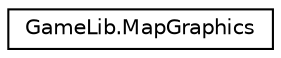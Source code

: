 digraph "Graphical Class Hierarchy"
{
 // LATEX_PDF_SIZE
  edge [fontname="Helvetica",fontsize="10",labelfontname="Helvetica",labelfontsize="10"];
  node [fontname="Helvetica",fontsize="10",shape=record];
  rankdir="LR";
  Node0 [label="GameLib.MapGraphics",height=0.2,width=0.4,color="black", fillcolor="white", style="filled",URL="$class_game_lib_1_1_map_graphics.html",tooltip=" "];
}

